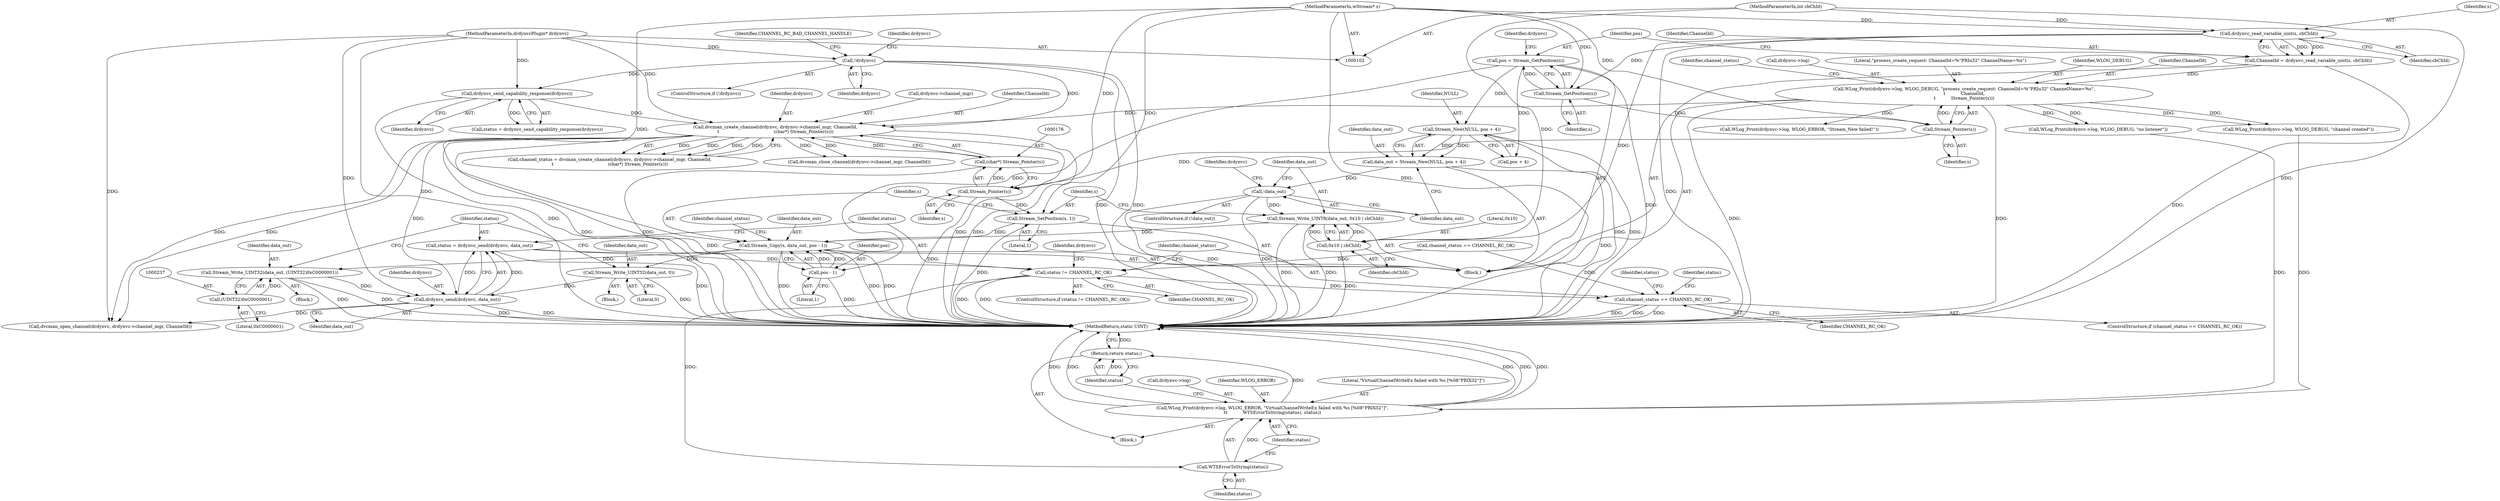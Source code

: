 digraph "0_FreeRDP_baee520e3dd9be6511c45a14c5f5e77784de1471_2@API" {
"1000239" [label="(Call,status = drdynvc_send(drdynvc, data_out))"];
"1000241" [label="(Call,drdynvc_send(drdynvc, data_out))"];
"1000169" [label="(Call,dvcman_create_channel(drdynvc, drdynvc->channel_mgr, ChannelId,\n\t                                       (char*) Stream_Pointer(s)))"];
"1000114" [label="(Call,!drdynvc)"];
"1000103" [label="(MethodParameterIn,drdynvcPlugin* drdynvc)"];
"1000133" [label="(Call,drdynvc_send_capability_response(drdynvc))"];
"1000158" [label="(Call,WLog_Print(drdynvc->log, WLOG_DEBUG, \"process_create_request: ChannelId=%\"PRIu32\" ChannelName=%s\",\n\t           ChannelId,\n\t           Stream_Pointer(s)))"];
"1000149" [label="(Call,ChannelId = drdynvc_read_variable_uint(s, cbChId))"];
"1000151" [label="(Call,drdynvc_read_variable_uint(s, cbChId))"];
"1000106" [label="(MethodParameterIn,wStream* s)"];
"1000105" [label="(MethodParameterIn,int cbChId)"];
"1000165" [label="(Call,Stream_Pointer(s))"];
"1000156" [label="(Call,Stream_GetPosition(s))"];
"1000175" [label="(Call,(char*) Stream_Pointer(s))"];
"1000177" [label="(Call,Stream_Pointer(s))"];
"1000234" [label="(Call,Stream_Write_UINT32(data_out, (UINT32)0xC0000001))"];
"1000206" [label="(Call,Stream_Copy(s, data_out, pos - 1))"];
"1000203" [label="(Call,Stream_SetPosition(s, 1))"];
"1000198" [label="(Call,Stream_Write_UINT8(data_out, 0x10 | cbChId))"];
"1000187" [label="(Call,!data_out)"];
"1000179" [label="(Call,data_out = Stream_New(NULL, pos + 4))"];
"1000181" [label="(Call,Stream_New(NULL, pos + 4))"];
"1000154" [label="(Call,pos = Stream_GetPosition(s))"];
"1000200" [label="(Call,0x10 | cbChId)"];
"1000209" [label="(Call,pos - 1)"];
"1000236" [label="(Call,(UINT32)0xC0000001)"];
"1000223" [label="(Call,Stream_Write_UINT32(data_out, 0))"];
"1000245" [label="(Call,status != CHANNEL_RC_OK)"];
"1000255" [label="(Call,WTSErrorToString(status))"];
"1000249" [label="(Call,WLog_Print(drdynvc->log, WLOG_ERROR, \"VirtualChannelWriteEx failed with %s [%08\"PRIX32\"]\",\n\t\t           WTSErrorToString(status), status))"];
"1000258" [label="(Return,return status;)"];
"1000261" [label="(Call,channel_status == CHANNEL_RC_OK)"];
"1000182" [label="(Identifier,NULL)"];
"1000242" [label="(Identifier,drdynvc)"];
"1000243" [label="(Identifier,data_out)"];
"1000258" [label="(Return,return status;)"];
"1000151" [label="(Call,drdynvc_read_variable_uint(s, cbChId))"];
"1000186" [label="(ControlStructure,if (!data_out))"];
"1000257" [label="(Identifier,status)"];
"1000117" [label="(Identifier,CHANNEL_RC_BAD_CHANNEL_HANDLE)"];
"1000213" [label="(Call,channel_status == CHANNEL_RC_OK)"];
"1000210" [label="(Identifier,pos)"];
"1000156" [label="(Call,Stream_GetPosition(s))"];
"1000211" [label="(Literal,1)"];
"1000217" [label="(Call,WLog_Print(drdynvc->log, WLOG_DEBUG, \"channel created\"))"];
"1000178" [label="(Identifier,s)"];
"1000240" [label="(Identifier,status)"];
"1000162" [label="(Identifier,WLOG_DEBUG)"];
"1000228" [label="(Call,WLog_Print(drdynvc->log, WLOG_DEBUG, \"no listener\"))"];
"1000241" [label="(Call,drdynvc_send(drdynvc, data_out))"];
"1000115" [label="(Identifier,drdynvc)"];
"1000154" [label="(Call,pos = Stream_GetPosition(s))"];
"1000179" [label="(Call,data_out = Stream_New(NULL, pos + 4))"];
"1000170" [label="(Identifier,drdynvc)"];
"1000114" [label="(Call,!drdynvc)"];
"1000234" [label="(Call,Stream_Write_UINT32(data_out, (UINT32)0xC0000001))"];
"1000209" [label="(Call,pos - 1)"];
"1000236" [label="(Call,(UINT32)0xC0000001)"];
"1000227" [label="(Block,)"];
"1000247" [label="(Identifier,CHANNEL_RC_OK)"];
"1000177" [label="(Call,Stream_Pointer(s))"];
"1000256" [label="(Identifier,status)"];
"1000167" [label="(Call,channel_status = dvcman_create_channel(drdynvc, drdynvc->channel_mgr, ChannelId,\n\t                                       (char*) Stream_Pointer(s)))"];
"1000206" [label="(Call,Stream_Copy(s, data_out, pos - 1))"];
"1000205" [label="(Literal,1)"];
"1000248" [label="(Block,)"];
"1000171" [label="(Call,drdynvc->channel_mgr)"];
"1000251" [label="(Identifier,drdynvc)"];
"1000164" [label="(Identifier,ChannelId)"];
"1000160" [label="(Identifier,drdynvc)"];
"1000169" [label="(Call,dvcman_create_channel(drdynvc, drdynvc->channel_mgr, ChannelId,\n\t                                       (char*) Stream_Pointer(s)))"];
"1000216" [label="(Block,)"];
"1000200" [label="(Call,0x10 | cbChId)"];
"1000245" [label="(Call,status != CHANNEL_RC_OK)"];
"1000168" [label="(Identifier,channel_status)"];
"1000149" [label="(Call,ChannelId = drdynvc_read_variable_uint(s, cbChId))"];
"1000244" [label="(ControlStructure,if (status != CHANNEL_RC_OK))"];
"1000263" [label="(Identifier,CHANNEL_RC_OK)"];
"1000288" [label="(Identifier,status)"];
"1000192" [label="(Identifier,drdynvc)"];
"1000260" [label="(ControlStructure,if (channel_status == CHANNEL_RC_OK))"];
"1000175" [label="(Call,(char*) Stream_Pointer(s))"];
"1000250" [label="(Call,drdynvc->log)"];
"1000224" [label="(Identifier,data_out)"];
"1000249" [label="(Call,WLog_Print(drdynvc->log, WLOG_ERROR, \"VirtualChannelWriteEx failed with %s [%08\"PRIX32\"]\",\n\t\t           WTSErrorToString(status), status))"];
"1000303" [label="(MethodReturn,static UINT)"];
"1000155" [label="(Identifier,pos)"];
"1000157" [label="(Identifier,s)"];
"1000204" [label="(Identifier,s)"];
"1000190" [label="(Call,WLog_Print(drdynvc->log, WLOG_ERROR, \"Stream_New failed!\"))"];
"1000289" [label="(Call,dvcman_close_channel(drdynvc->channel_mgr, ChannelId))"];
"1000183" [label="(Call,pos + 4)"];
"1000153" [label="(Identifier,cbChId)"];
"1000133" [label="(Call,drdynvc_send_capability_response(drdynvc))"];
"1000131" [label="(Call,status = drdynvc_send_capability_response(drdynvc))"];
"1000107" [label="(Block,)"];
"1000103" [label="(MethodParameterIn,drdynvcPlugin* drdynvc)"];
"1000106" [label="(MethodParameterIn,wStream* s)"];
"1000253" [label="(Identifier,WLOG_ERROR)"];
"1000268" [label="(Call,dvcman_open_channel(drdynvc, drdynvc->channel_mgr, ChannelId))"];
"1000134" [label="(Identifier,drdynvc)"];
"1000174" [label="(Identifier,ChannelId)"];
"1000152" [label="(Identifier,s)"];
"1000150" [label="(Identifier,ChannelId)"];
"1000105" [label="(MethodParameterIn,int cbChId)"];
"1000259" [label="(Identifier,status)"];
"1000158" [label="(Call,WLog_Print(drdynvc->log, WLOG_DEBUG, \"process_create_request: ChannelId=%\"PRIu32\" ChannelName=%s\",\n\t           ChannelId,\n\t           Stream_Pointer(s)))"];
"1000208" [label="(Identifier,data_out)"];
"1000262" [label="(Identifier,channel_status)"];
"1000121" [label="(Identifier,drdynvc)"];
"1000254" [label="(Literal,\"VirtualChannelWriteEx failed with %s [%08\"PRIX32\"]\")"];
"1000166" [label="(Identifier,s)"];
"1000188" [label="(Identifier,data_out)"];
"1000198" [label="(Call,Stream_Write_UINT8(data_out, 0x10 | cbChId))"];
"1000246" [label="(Identifier,status)"];
"1000267" [label="(Identifier,status)"];
"1000223" [label="(Call,Stream_Write_UINT32(data_out, 0))"];
"1000180" [label="(Identifier,data_out)"];
"1000225" [label="(Literal,0)"];
"1000165" [label="(Call,Stream_Pointer(s))"];
"1000113" [label="(ControlStructure,if (!drdynvc))"];
"1000214" [label="(Identifier,channel_status)"];
"1000203" [label="(Call,Stream_SetPosition(s, 1))"];
"1000207" [label="(Identifier,s)"];
"1000159" [label="(Call,drdynvc->log)"];
"1000187" [label="(Call,!data_out)"];
"1000255" [label="(Call,WTSErrorToString(status))"];
"1000163" [label="(Literal,\"process_create_request: ChannelId=%\"PRIu32\" ChannelName=%s\")"];
"1000235" [label="(Identifier,data_out)"];
"1000202" [label="(Identifier,cbChId)"];
"1000238" [label="(Literal,0xC0000001)"];
"1000201" [label="(Literal,0x10)"];
"1000261" [label="(Call,channel_status == CHANNEL_RC_OK)"];
"1000199" [label="(Identifier,data_out)"];
"1000239" [label="(Call,status = drdynvc_send(drdynvc, data_out))"];
"1000181" [label="(Call,Stream_New(NULL, pos + 4))"];
"1000239" -> "1000107"  [label="AST: "];
"1000239" -> "1000241"  [label="CFG: "];
"1000240" -> "1000239"  [label="AST: "];
"1000241" -> "1000239"  [label="AST: "];
"1000246" -> "1000239"  [label="CFG: "];
"1000239" -> "1000303"  [label="DDG: "];
"1000241" -> "1000239"  [label="DDG: "];
"1000241" -> "1000239"  [label="DDG: "];
"1000239" -> "1000245"  [label="DDG: "];
"1000241" -> "1000243"  [label="CFG: "];
"1000242" -> "1000241"  [label="AST: "];
"1000243" -> "1000241"  [label="AST: "];
"1000241" -> "1000303"  [label="DDG: "];
"1000241" -> "1000303"  [label="DDG: "];
"1000169" -> "1000241"  [label="DDG: "];
"1000103" -> "1000241"  [label="DDG: "];
"1000234" -> "1000241"  [label="DDG: "];
"1000223" -> "1000241"  [label="DDG: "];
"1000241" -> "1000268"  [label="DDG: "];
"1000169" -> "1000167"  [label="AST: "];
"1000169" -> "1000175"  [label="CFG: "];
"1000170" -> "1000169"  [label="AST: "];
"1000171" -> "1000169"  [label="AST: "];
"1000174" -> "1000169"  [label="AST: "];
"1000175" -> "1000169"  [label="AST: "];
"1000167" -> "1000169"  [label="CFG: "];
"1000169" -> "1000303"  [label="DDG: "];
"1000169" -> "1000303"  [label="DDG: "];
"1000169" -> "1000303"  [label="DDG: "];
"1000169" -> "1000303"  [label="DDG: "];
"1000169" -> "1000167"  [label="DDG: "];
"1000169" -> "1000167"  [label="DDG: "];
"1000169" -> "1000167"  [label="DDG: "];
"1000169" -> "1000167"  [label="DDG: "];
"1000114" -> "1000169"  [label="DDG: "];
"1000133" -> "1000169"  [label="DDG: "];
"1000103" -> "1000169"  [label="DDG: "];
"1000158" -> "1000169"  [label="DDG: "];
"1000175" -> "1000169"  [label="DDG: "];
"1000169" -> "1000268"  [label="DDG: "];
"1000169" -> "1000268"  [label="DDG: "];
"1000169" -> "1000289"  [label="DDG: "];
"1000169" -> "1000289"  [label="DDG: "];
"1000114" -> "1000113"  [label="AST: "];
"1000114" -> "1000115"  [label="CFG: "];
"1000115" -> "1000114"  [label="AST: "];
"1000117" -> "1000114"  [label="CFG: "];
"1000121" -> "1000114"  [label="CFG: "];
"1000114" -> "1000303"  [label="DDG: "];
"1000114" -> "1000303"  [label="DDG: "];
"1000103" -> "1000114"  [label="DDG: "];
"1000114" -> "1000133"  [label="DDG: "];
"1000103" -> "1000102"  [label="AST: "];
"1000103" -> "1000303"  [label="DDG: "];
"1000103" -> "1000133"  [label="DDG: "];
"1000103" -> "1000268"  [label="DDG: "];
"1000133" -> "1000131"  [label="AST: "];
"1000133" -> "1000134"  [label="CFG: "];
"1000134" -> "1000133"  [label="AST: "];
"1000131" -> "1000133"  [label="CFG: "];
"1000133" -> "1000303"  [label="DDG: "];
"1000133" -> "1000131"  [label="DDG: "];
"1000158" -> "1000107"  [label="AST: "];
"1000158" -> "1000165"  [label="CFG: "];
"1000159" -> "1000158"  [label="AST: "];
"1000162" -> "1000158"  [label="AST: "];
"1000163" -> "1000158"  [label="AST: "];
"1000164" -> "1000158"  [label="AST: "];
"1000165" -> "1000158"  [label="AST: "];
"1000168" -> "1000158"  [label="CFG: "];
"1000158" -> "1000303"  [label="DDG: "];
"1000158" -> "1000303"  [label="DDG: "];
"1000149" -> "1000158"  [label="DDG: "];
"1000165" -> "1000158"  [label="DDG: "];
"1000158" -> "1000190"  [label="DDG: "];
"1000158" -> "1000217"  [label="DDG: "];
"1000158" -> "1000217"  [label="DDG: "];
"1000158" -> "1000228"  [label="DDG: "];
"1000158" -> "1000228"  [label="DDG: "];
"1000149" -> "1000107"  [label="AST: "];
"1000149" -> "1000151"  [label="CFG: "];
"1000150" -> "1000149"  [label="AST: "];
"1000151" -> "1000149"  [label="AST: "];
"1000155" -> "1000149"  [label="CFG: "];
"1000149" -> "1000303"  [label="DDG: "];
"1000151" -> "1000149"  [label="DDG: "];
"1000151" -> "1000149"  [label="DDG: "];
"1000151" -> "1000153"  [label="CFG: "];
"1000152" -> "1000151"  [label="AST: "];
"1000153" -> "1000151"  [label="AST: "];
"1000151" -> "1000303"  [label="DDG: "];
"1000106" -> "1000151"  [label="DDG: "];
"1000105" -> "1000151"  [label="DDG: "];
"1000151" -> "1000156"  [label="DDG: "];
"1000151" -> "1000200"  [label="DDG: "];
"1000106" -> "1000102"  [label="AST: "];
"1000106" -> "1000303"  [label="DDG: "];
"1000106" -> "1000156"  [label="DDG: "];
"1000106" -> "1000165"  [label="DDG: "];
"1000106" -> "1000177"  [label="DDG: "];
"1000106" -> "1000203"  [label="DDG: "];
"1000106" -> "1000206"  [label="DDG: "];
"1000105" -> "1000102"  [label="AST: "];
"1000105" -> "1000303"  [label="DDG: "];
"1000105" -> "1000200"  [label="DDG: "];
"1000165" -> "1000166"  [label="CFG: "];
"1000166" -> "1000165"  [label="AST: "];
"1000156" -> "1000165"  [label="DDG: "];
"1000165" -> "1000177"  [label="DDG: "];
"1000156" -> "1000154"  [label="AST: "];
"1000156" -> "1000157"  [label="CFG: "];
"1000157" -> "1000156"  [label="AST: "];
"1000154" -> "1000156"  [label="CFG: "];
"1000156" -> "1000154"  [label="DDG: "];
"1000175" -> "1000177"  [label="CFG: "];
"1000176" -> "1000175"  [label="AST: "];
"1000177" -> "1000175"  [label="AST: "];
"1000175" -> "1000303"  [label="DDG: "];
"1000177" -> "1000175"  [label="DDG: "];
"1000177" -> "1000178"  [label="CFG: "];
"1000178" -> "1000177"  [label="AST: "];
"1000177" -> "1000303"  [label="DDG: "];
"1000177" -> "1000203"  [label="DDG: "];
"1000234" -> "1000227"  [label="AST: "];
"1000234" -> "1000236"  [label="CFG: "];
"1000235" -> "1000234"  [label="AST: "];
"1000236" -> "1000234"  [label="AST: "];
"1000240" -> "1000234"  [label="CFG: "];
"1000234" -> "1000303"  [label="DDG: "];
"1000234" -> "1000303"  [label="DDG: "];
"1000206" -> "1000234"  [label="DDG: "];
"1000236" -> "1000234"  [label="DDG: "];
"1000206" -> "1000107"  [label="AST: "];
"1000206" -> "1000209"  [label="CFG: "];
"1000207" -> "1000206"  [label="AST: "];
"1000208" -> "1000206"  [label="AST: "];
"1000209" -> "1000206"  [label="AST: "];
"1000214" -> "1000206"  [label="CFG: "];
"1000206" -> "1000303"  [label="DDG: "];
"1000206" -> "1000303"  [label="DDG: "];
"1000206" -> "1000303"  [label="DDG: "];
"1000203" -> "1000206"  [label="DDG: "];
"1000198" -> "1000206"  [label="DDG: "];
"1000209" -> "1000206"  [label="DDG: "];
"1000209" -> "1000206"  [label="DDG: "];
"1000206" -> "1000223"  [label="DDG: "];
"1000203" -> "1000107"  [label="AST: "];
"1000203" -> "1000205"  [label="CFG: "];
"1000204" -> "1000203"  [label="AST: "];
"1000205" -> "1000203"  [label="AST: "];
"1000207" -> "1000203"  [label="CFG: "];
"1000203" -> "1000303"  [label="DDG: "];
"1000198" -> "1000107"  [label="AST: "];
"1000198" -> "1000200"  [label="CFG: "];
"1000199" -> "1000198"  [label="AST: "];
"1000200" -> "1000198"  [label="AST: "];
"1000204" -> "1000198"  [label="CFG: "];
"1000198" -> "1000303"  [label="DDG: "];
"1000198" -> "1000303"  [label="DDG: "];
"1000187" -> "1000198"  [label="DDG: "];
"1000200" -> "1000198"  [label="DDG: "];
"1000200" -> "1000198"  [label="DDG: "];
"1000187" -> "1000186"  [label="AST: "];
"1000187" -> "1000188"  [label="CFG: "];
"1000188" -> "1000187"  [label="AST: "];
"1000192" -> "1000187"  [label="CFG: "];
"1000199" -> "1000187"  [label="CFG: "];
"1000187" -> "1000303"  [label="DDG: "];
"1000187" -> "1000303"  [label="DDG: "];
"1000179" -> "1000187"  [label="DDG: "];
"1000179" -> "1000107"  [label="AST: "];
"1000179" -> "1000181"  [label="CFG: "];
"1000180" -> "1000179"  [label="AST: "];
"1000181" -> "1000179"  [label="AST: "];
"1000188" -> "1000179"  [label="CFG: "];
"1000179" -> "1000303"  [label="DDG: "];
"1000181" -> "1000179"  [label="DDG: "];
"1000181" -> "1000179"  [label="DDG: "];
"1000181" -> "1000183"  [label="CFG: "];
"1000182" -> "1000181"  [label="AST: "];
"1000183" -> "1000181"  [label="AST: "];
"1000181" -> "1000303"  [label="DDG: "];
"1000181" -> "1000303"  [label="DDG: "];
"1000154" -> "1000181"  [label="DDG: "];
"1000154" -> "1000107"  [label="AST: "];
"1000155" -> "1000154"  [label="AST: "];
"1000160" -> "1000154"  [label="CFG: "];
"1000154" -> "1000303"  [label="DDG: "];
"1000154" -> "1000183"  [label="DDG: "];
"1000154" -> "1000209"  [label="DDG: "];
"1000200" -> "1000202"  [label="CFG: "];
"1000201" -> "1000200"  [label="AST: "];
"1000202" -> "1000200"  [label="AST: "];
"1000200" -> "1000303"  [label="DDG: "];
"1000209" -> "1000211"  [label="CFG: "];
"1000210" -> "1000209"  [label="AST: "];
"1000211" -> "1000209"  [label="AST: "];
"1000209" -> "1000303"  [label="DDG: "];
"1000236" -> "1000238"  [label="CFG: "];
"1000237" -> "1000236"  [label="AST: "];
"1000238" -> "1000236"  [label="AST: "];
"1000223" -> "1000216"  [label="AST: "];
"1000223" -> "1000225"  [label="CFG: "];
"1000224" -> "1000223"  [label="AST: "];
"1000225" -> "1000223"  [label="AST: "];
"1000240" -> "1000223"  [label="CFG: "];
"1000223" -> "1000303"  [label="DDG: "];
"1000245" -> "1000244"  [label="AST: "];
"1000245" -> "1000247"  [label="CFG: "];
"1000246" -> "1000245"  [label="AST: "];
"1000247" -> "1000245"  [label="AST: "];
"1000251" -> "1000245"  [label="CFG: "];
"1000262" -> "1000245"  [label="CFG: "];
"1000245" -> "1000303"  [label="DDG: "];
"1000245" -> "1000303"  [label="DDG: "];
"1000213" -> "1000245"  [label="DDG: "];
"1000245" -> "1000255"  [label="DDG: "];
"1000245" -> "1000261"  [label="DDG: "];
"1000255" -> "1000249"  [label="AST: "];
"1000255" -> "1000256"  [label="CFG: "];
"1000256" -> "1000255"  [label="AST: "];
"1000257" -> "1000255"  [label="CFG: "];
"1000255" -> "1000249"  [label="DDG: "];
"1000249" -> "1000248"  [label="AST: "];
"1000249" -> "1000257"  [label="CFG: "];
"1000250" -> "1000249"  [label="AST: "];
"1000253" -> "1000249"  [label="AST: "];
"1000254" -> "1000249"  [label="AST: "];
"1000257" -> "1000249"  [label="AST: "];
"1000259" -> "1000249"  [label="CFG: "];
"1000249" -> "1000303"  [label="DDG: "];
"1000249" -> "1000303"  [label="DDG: "];
"1000249" -> "1000303"  [label="DDG: "];
"1000249" -> "1000303"  [label="DDG: "];
"1000249" -> "1000303"  [label="DDG: "];
"1000228" -> "1000249"  [label="DDG: "];
"1000217" -> "1000249"  [label="DDG: "];
"1000249" -> "1000258"  [label="DDG: "];
"1000258" -> "1000248"  [label="AST: "];
"1000258" -> "1000259"  [label="CFG: "];
"1000259" -> "1000258"  [label="AST: "];
"1000303" -> "1000258"  [label="CFG: "];
"1000258" -> "1000303"  [label="DDG: "];
"1000259" -> "1000258"  [label="DDG: "];
"1000261" -> "1000260"  [label="AST: "];
"1000261" -> "1000263"  [label="CFG: "];
"1000262" -> "1000261"  [label="AST: "];
"1000263" -> "1000261"  [label="AST: "];
"1000267" -> "1000261"  [label="CFG: "];
"1000288" -> "1000261"  [label="CFG: "];
"1000261" -> "1000303"  [label="DDG: "];
"1000261" -> "1000303"  [label="DDG: "];
"1000261" -> "1000303"  [label="DDG: "];
"1000213" -> "1000261"  [label="DDG: "];
}
